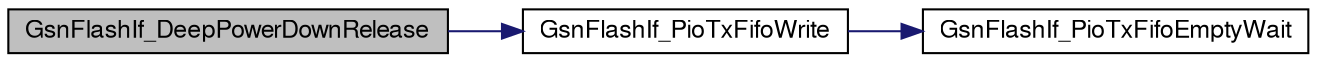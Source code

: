 digraph G
{
  edge [fontname="FreeSans",fontsize="12",labelfontname="FreeSans",labelfontsize="12"];
  node [fontname="FreeSans",fontsize="12",shape=record];
  rankdir=LR;
  Node1 [label="GsnFlashIf_DeepPowerDownRelease",height=0.2,width=0.4,color="black", fillcolor="grey75", style="filled" fontcolor="black"];
  Node1 -> Node2 [color="midnightblue",fontsize="12",style="solid"];
  Node2 [label="GsnFlashIf_PioTxFifoWrite",height=0.2,width=0.4,color="black", fillcolor="white", style="filled",URL="$a00669.html#ga31cfba744b7133b256ba57713dc14e0f",tooltip="FlashIf Pio Tx fifo write."];
  Node2 -> Node3 [color="midnightblue",fontsize="12",style="solid"];
  Node3 [label="GsnFlashIf_PioTxFifoEmptyWait",height=0.2,width=0.4,color="black", fillcolor="white", style="filled",URL="$a00669.html#ga0e52d153a54a5e099ea53b4ab2ba02bc",tooltip="Wait for FlashIf Pio Tx fifo empty."];
}
